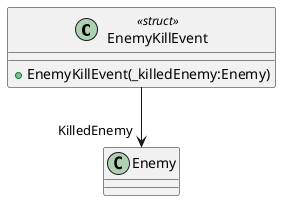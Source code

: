 @startuml
class EnemyKillEvent <<struct>> {
    + EnemyKillEvent(_killedEnemy:Enemy)
}
EnemyKillEvent --> "KilledEnemy" Enemy
@enduml
